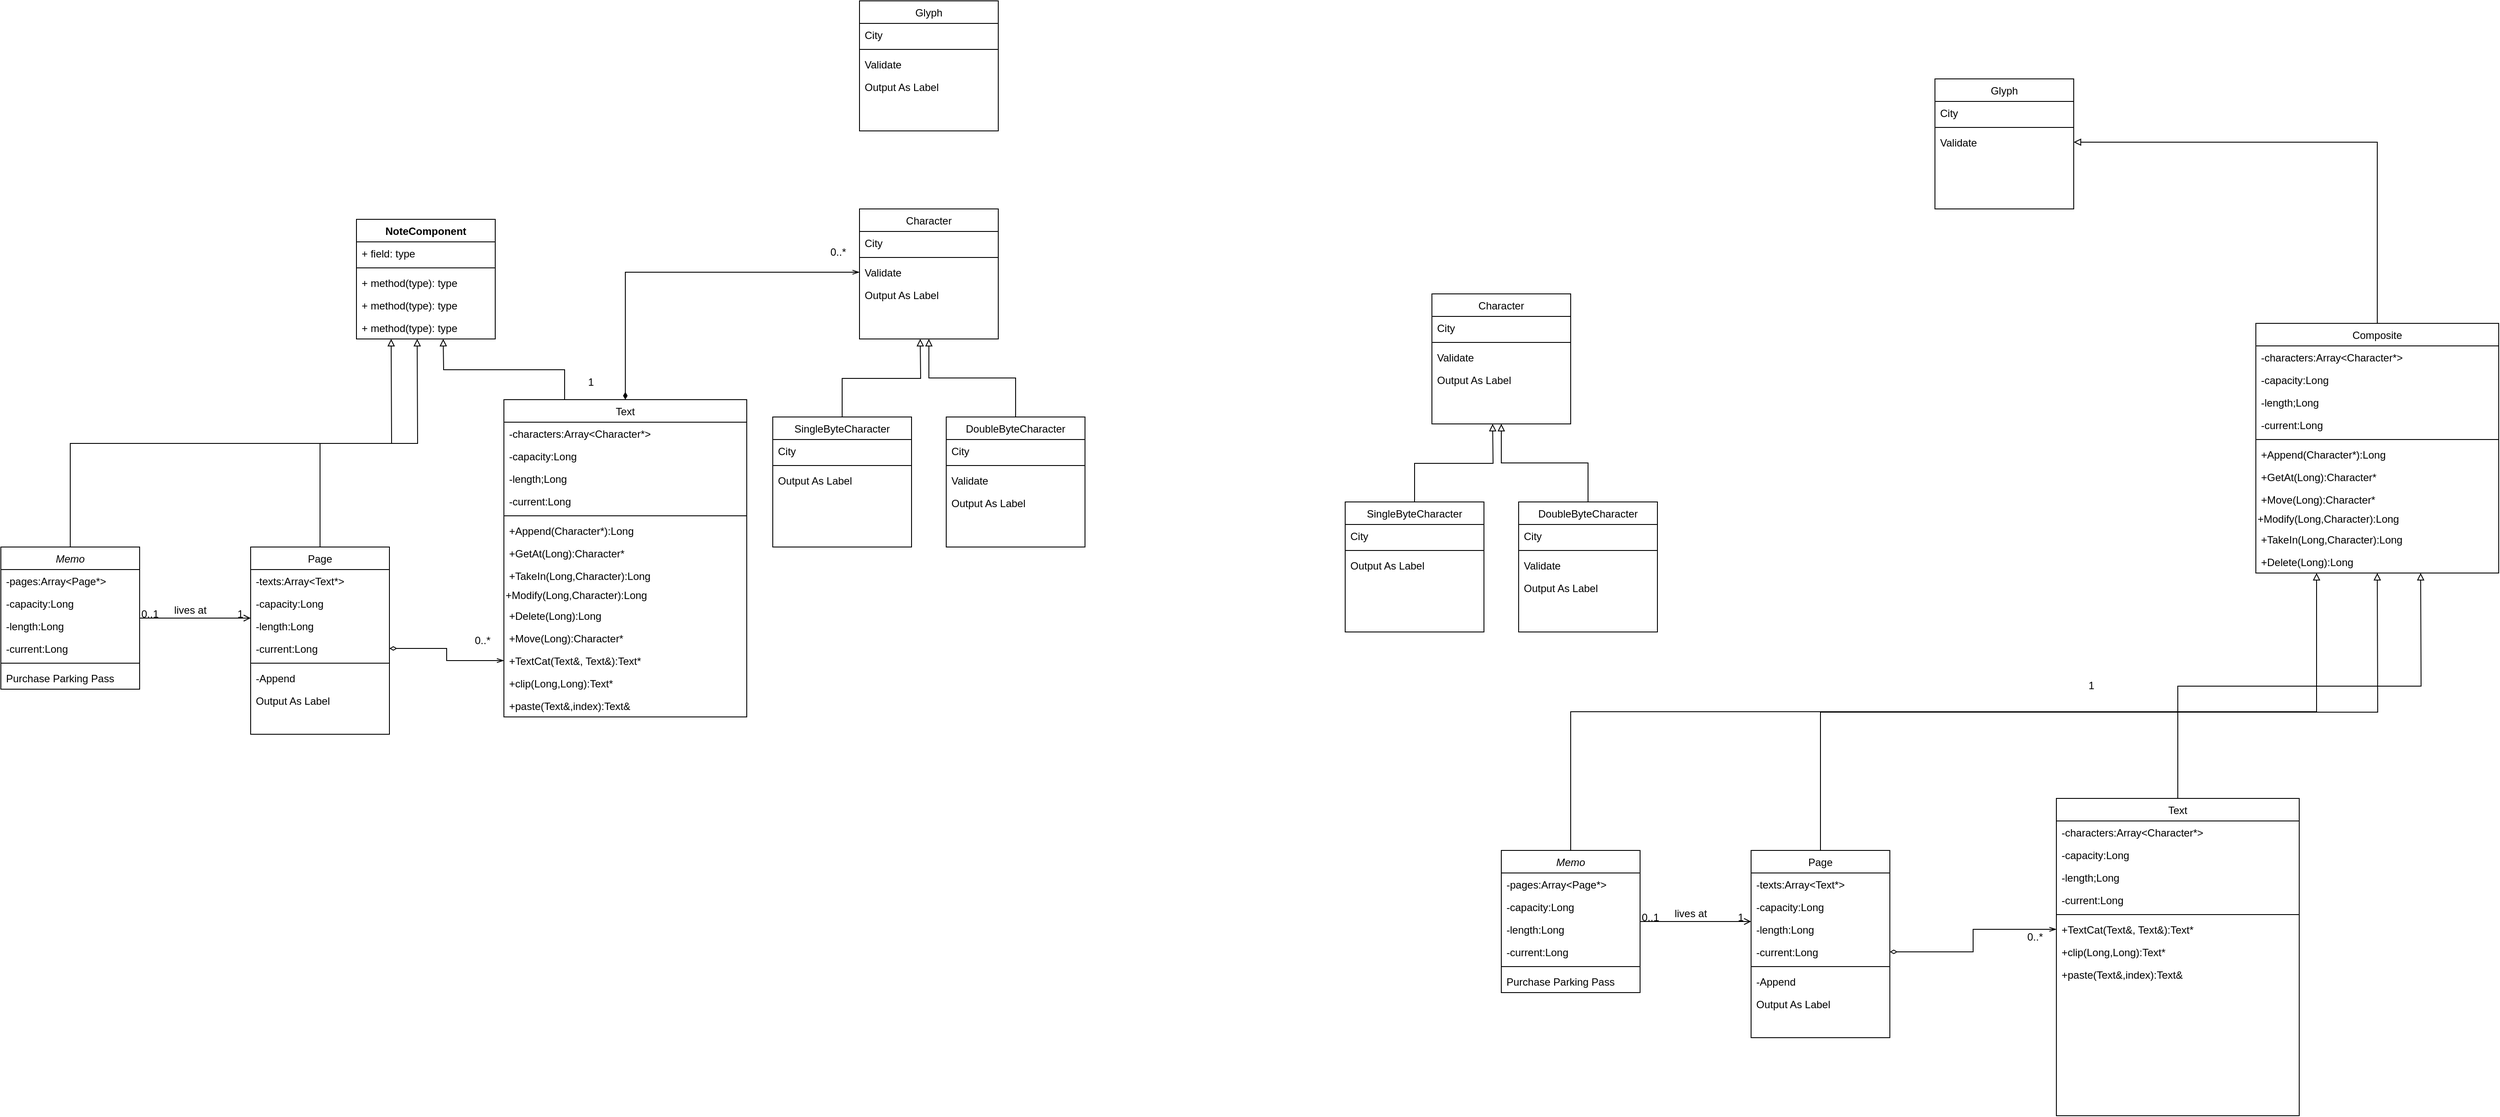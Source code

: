 <mxfile version="14.8.0" type="github">
  <diagram id="C5RBs43oDa-KdzZeNtuy" name="Page-1">
    <mxGraphModel dx="2359" dy="1973" grid="1" gridSize="10" guides="1" tooltips="1" connect="1" arrows="1" fold="1" page="1" pageScale="1" pageWidth="827" pageHeight="1169" math="0" shadow="0">
      <root>
        <mxCell id="WIyWlLk6GJQsqaUBKTNV-0" />
        <mxCell id="WIyWlLk6GJQsqaUBKTNV-1" parent="WIyWlLk6GJQsqaUBKTNV-0" />
        <mxCell id="Pvui6SlsEHIHiWFugOyU-83" style="edgeStyle=orthogonalEdgeStyle;rounded=0;orthogonalLoop=1;jettySize=auto;html=1;exitX=0.5;exitY=0;exitDx=0;exitDy=0;startArrow=none;startFill=0;endArrow=block;endFill=0;" edge="1" parent="WIyWlLk6GJQsqaUBKTNV-1" source="zkfFHV4jXpPFQw0GAbJ--0">
          <mxGeometry relative="1" as="geometry">
            <mxPoint x="370" y="-250" as="targetPoint" />
          </mxGeometry>
        </mxCell>
        <mxCell id="zkfFHV4jXpPFQw0GAbJ--0" value="Memo" style="swimlane;fontStyle=2;align=center;verticalAlign=top;childLayout=stackLayout;horizontal=1;startSize=26;horizontalStack=0;resizeParent=1;resizeLast=0;collapsible=1;marginBottom=0;rounded=0;shadow=0;strokeWidth=1;" parent="WIyWlLk6GJQsqaUBKTNV-1" vertex="1">
          <mxGeometry x="-80" y="-10" width="160" height="164" as="geometry">
            <mxRectangle x="230" y="140" width="160" height="26" as="alternateBounds" />
          </mxGeometry>
        </mxCell>
        <mxCell id="zkfFHV4jXpPFQw0GAbJ--1" value="-pages:Array&lt;Page*&gt;" style="text;align=left;verticalAlign=top;spacingLeft=4;spacingRight=4;overflow=hidden;rotatable=0;points=[[0,0.5],[1,0.5]];portConstraint=eastwest;" parent="zkfFHV4jXpPFQw0GAbJ--0" vertex="1">
          <mxGeometry y="26" width="160" height="26" as="geometry" />
        </mxCell>
        <mxCell id="zkfFHV4jXpPFQw0GAbJ--2" value="-capacity:Long   " style="text;align=left;verticalAlign=top;spacingLeft=4;spacingRight=4;overflow=hidden;rotatable=0;points=[[0,0.5],[1,0.5]];portConstraint=eastwest;rounded=0;shadow=0;html=0;" parent="zkfFHV4jXpPFQw0GAbJ--0" vertex="1">
          <mxGeometry y="52" width="160" height="26" as="geometry" />
        </mxCell>
        <mxCell id="Pvui6SlsEHIHiWFugOyU-45" value="-length:Long" style="text;align=left;verticalAlign=top;spacingLeft=4;spacingRight=4;overflow=hidden;rotatable=0;points=[[0,0.5],[1,0.5]];portConstraint=eastwest;rounded=0;shadow=0;html=0;" vertex="1" parent="zkfFHV4jXpPFQw0GAbJ--0">
          <mxGeometry y="78" width="160" height="26" as="geometry" />
        </mxCell>
        <mxCell id="zkfFHV4jXpPFQw0GAbJ--3" value="-current:Long" style="text;align=left;verticalAlign=top;spacingLeft=4;spacingRight=4;overflow=hidden;rotatable=0;points=[[0,0.5],[1,0.5]];portConstraint=eastwest;rounded=0;shadow=0;html=0;" parent="zkfFHV4jXpPFQw0GAbJ--0" vertex="1">
          <mxGeometry y="104" width="160" height="26" as="geometry" />
        </mxCell>
        <mxCell id="zkfFHV4jXpPFQw0GAbJ--4" value="" style="line;html=1;strokeWidth=1;align=left;verticalAlign=middle;spacingTop=-1;spacingLeft=3;spacingRight=3;rotatable=0;labelPosition=right;points=[];portConstraint=eastwest;" parent="zkfFHV4jXpPFQw0GAbJ--0" vertex="1">
          <mxGeometry y="130" width="160" height="8" as="geometry" />
        </mxCell>
        <mxCell id="zkfFHV4jXpPFQw0GAbJ--5" value="Purchase Parking Pass" style="text;align=left;verticalAlign=top;spacingLeft=4;spacingRight=4;overflow=hidden;rotatable=0;points=[[0,0.5],[1,0.5]];portConstraint=eastwest;" parent="zkfFHV4jXpPFQw0GAbJ--0" vertex="1">
          <mxGeometry y="138" width="160" height="26" as="geometry" />
        </mxCell>
        <mxCell id="Pvui6SlsEHIHiWFugOyU-84" style="edgeStyle=orthogonalEdgeStyle;rounded=0;orthogonalLoop=1;jettySize=auto;html=1;exitX=0.5;exitY=0;exitDx=0;exitDy=0;startArrow=none;startFill=0;endArrow=block;endFill=0;" edge="1" parent="WIyWlLk6GJQsqaUBKTNV-1" source="zkfFHV4jXpPFQw0GAbJ--17">
          <mxGeometry relative="1" as="geometry">
            <mxPoint x="400" y="-250" as="targetPoint" />
          </mxGeometry>
        </mxCell>
        <mxCell id="zkfFHV4jXpPFQw0GAbJ--17" value="Page" style="swimlane;fontStyle=0;align=center;verticalAlign=top;childLayout=stackLayout;horizontal=1;startSize=26;horizontalStack=0;resizeParent=1;resizeLast=0;collapsible=1;marginBottom=0;rounded=0;shadow=0;strokeWidth=1;" parent="WIyWlLk6GJQsqaUBKTNV-1" vertex="1">
          <mxGeometry x="208" y="-10" width="160" height="216" as="geometry">
            <mxRectangle x="550" y="140" width="160" height="26" as="alternateBounds" />
          </mxGeometry>
        </mxCell>
        <mxCell id="Pvui6SlsEHIHiWFugOyU-44" value="-texts:Array&lt;Text*&gt;" style="text;align=left;verticalAlign=top;spacingLeft=4;spacingRight=4;overflow=hidden;rotatable=0;points=[[0,0.5],[1,0.5]];portConstraint=eastwest;rounded=0;shadow=0;html=0;" vertex="1" parent="zkfFHV4jXpPFQw0GAbJ--17">
          <mxGeometry y="26" width="160" height="26" as="geometry" />
        </mxCell>
        <mxCell id="Pvui6SlsEHIHiWFugOyU-43" value="-capacity:Long" style="text;align=left;verticalAlign=top;spacingLeft=4;spacingRight=4;overflow=hidden;rotatable=0;points=[[0,0.5],[1,0.5]];portConstraint=eastwest;rounded=0;shadow=0;html=0;" vertex="1" parent="zkfFHV4jXpPFQw0GAbJ--17">
          <mxGeometry y="52" width="160" height="26" as="geometry" />
        </mxCell>
        <mxCell id="Pvui6SlsEHIHiWFugOyU-42" value="-length:Long" style="text;align=left;verticalAlign=top;spacingLeft=4;spacingRight=4;overflow=hidden;rotatable=0;points=[[0,0.5],[1,0.5]];portConstraint=eastwest;rounded=0;shadow=0;html=0;" vertex="1" parent="zkfFHV4jXpPFQw0GAbJ--17">
          <mxGeometry y="78" width="160" height="26" as="geometry" />
        </mxCell>
        <mxCell id="zkfFHV4jXpPFQw0GAbJ--19" value="-current:Long" style="text;align=left;verticalAlign=top;spacingLeft=4;spacingRight=4;overflow=hidden;rotatable=0;points=[[0,0.5],[1,0.5]];portConstraint=eastwest;rounded=0;shadow=0;html=0;" parent="zkfFHV4jXpPFQw0GAbJ--17" vertex="1">
          <mxGeometry y="104" width="160" height="26" as="geometry" />
        </mxCell>
        <mxCell id="zkfFHV4jXpPFQw0GAbJ--23" value="" style="line;html=1;strokeWidth=1;align=left;verticalAlign=middle;spacingTop=-1;spacingLeft=3;spacingRight=3;rotatable=0;labelPosition=right;points=[];portConstraint=eastwest;" parent="zkfFHV4jXpPFQw0GAbJ--17" vertex="1">
          <mxGeometry y="130" width="160" height="8" as="geometry" />
        </mxCell>
        <mxCell id="zkfFHV4jXpPFQw0GAbJ--24" value="-Append" style="text;align=left;verticalAlign=top;spacingLeft=4;spacingRight=4;overflow=hidden;rotatable=0;points=[[0,0.5],[1,0.5]];portConstraint=eastwest;" parent="zkfFHV4jXpPFQw0GAbJ--17" vertex="1">
          <mxGeometry y="138" width="160" height="26" as="geometry" />
        </mxCell>
        <mxCell id="zkfFHV4jXpPFQw0GAbJ--25" value="Output As Label" style="text;align=left;verticalAlign=top;spacingLeft=4;spacingRight=4;overflow=hidden;rotatable=0;points=[[0,0.5],[1,0.5]];portConstraint=eastwest;" parent="zkfFHV4jXpPFQw0GAbJ--17" vertex="1">
          <mxGeometry y="164" width="160" height="26" as="geometry" />
        </mxCell>
        <mxCell id="zkfFHV4jXpPFQw0GAbJ--26" value="" style="endArrow=open;shadow=0;strokeWidth=1;rounded=0;endFill=1;edgeStyle=elbowEdgeStyle;elbow=vertical;" parent="WIyWlLk6GJQsqaUBKTNV-1" source="zkfFHV4jXpPFQw0GAbJ--0" target="zkfFHV4jXpPFQw0GAbJ--17" edge="1">
          <mxGeometry x="0.5" y="41" relative="1" as="geometry">
            <mxPoint x="80" y="62" as="sourcePoint" />
            <mxPoint x="240" y="62" as="targetPoint" />
            <mxPoint x="-40" y="32" as="offset" />
          </mxGeometry>
        </mxCell>
        <mxCell id="zkfFHV4jXpPFQw0GAbJ--27" value="0..1" style="resizable=0;align=left;verticalAlign=bottom;labelBackgroundColor=none;fontSize=12;" parent="zkfFHV4jXpPFQw0GAbJ--26" connectable="0" vertex="1">
          <mxGeometry x="-1" relative="1" as="geometry">
            <mxPoint y="4" as="offset" />
          </mxGeometry>
        </mxCell>
        <mxCell id="zkfFHV4jXpPFQw0GAbJ--28" value="1" style="resizable=0;align=right;verticalAlign=bottom;labelBackgroundColor=none;fontSize=12;" parent="zkfFHV4jXpPFQw0GAbJ--26" connectable="0" vertex="1">
          <mxGeometry x="1" relative="1" as="geometry">
            <mxPoint x="-7" y="4" as="offset" />
          </mxGeometry>
        </mxCell>
        <mxCell id="zkfFHV4jXpPFQw0GAbJ--29" value="lives at" style="text;html=1;resizable=0;points=[];;align=center;verticalAlign=middle;labelBackgroundColor=none;rounded=0;shadow=0;strokeWidth=1;fontSize=12;" parent="zkfFHV4jXpPFQw0GAbJ--26" vertex="1" connectable="0">
          <mxGeometry x="0.5" y="49" relative="1" as="geometry">
            <mxPoint x="-38" y="40" as="offset" />
          </mxGeometry>
        </mxCell>
        <mxCell id="Pvui6SlsEHIHiWFugOyU-24" style="edgeStyle=orthogonalEdgeStyle;rounded=0;orthogonalLoop=1;jettySize=auto;html=1;exitX=0.5;exitY=0;exitDx=0;exitDy=0;entryX=0;entryY=0.5;entryDx=0;entryDy=0;endArrow=openThin;endFill=0;startArrow=diamondThin;startFill=1;" edge="1" parent="WIyWlLk6GJQsqaUBKTNV-1" source="Pvui6SlsEHIHiWFugOyU-0" target="Pvui6SlsEHIHiWFugOyU-19">
          <mxGeometry relative="1" as="geometry">
            <Array as="points">
              <mxPoint x="640" y="-327" />
            </Array>
          </mxGeometry>
        </mxCell>
        <mxCell id="Pvui6SlsEHIHiWFugOyU-85" style="edgeStyle=orthogonalEdgeStyle;rounded=0;orthogonalLoop=1;jettySize=auto;html=1;exitX=0.25;exitY=0;exitDx=0;exitDy=0;startArrow=none;startFill=0;endArrow=block;endFill=0;" edge="1" parent="WIyWlLk6GJQsqaUBKTNV-1" source="Pvui6SlsEHIHiWFugOyU-0">
          <mxGeometry relative="1" as="geometry">
            <mxPoint x="430" y="-250" as="targetPoint" />
          </mxGeometry>
        </mxCell>
        <mxCell id="Pvui6SlsEHIHiWFugOyU-0" value="Text" style="swimlane;fontStyle=0;align=center;verticalAlign=top;childLayout=stackLayout;horizontal=1;startSize=26;horizontalStack=0;resizeParent=1;resizeLast=0;collapsible=1;marginBottom=0;rounded=0;shadow=0;strokeWidth=1;" vertex="1" parent="WIyWlLk6GJQsqaUBKTNV-1">
          <mxGeometry x="500" y="-180" width="280" height="366" as="geometry">
            <mxRectangle x="550" y="140" width="160" height="26" as="alternateBounds" />
          </mxGeometry>
        </mxCell>
        <mxCell id="Pvui6SlsEHIHiWFugOyU-39" value="-characters:Array&lt;Character*&gt;" style="text;align=left;verticalAlign=top;spacingLeft=4;spacingRight=4;overflow=hidden;rotatable=0;points=[[0,0.5],[1,0.5]];portConstraint=eastwest;rounded=0;shadow=0;html=0;" vertex="1" parent="Pvui6SlsEHIHiWFugOyU-0">
          <mxGeometry y="26" width="280" height="26" as="geometry" />
        </mxCell>
        <mxCell id="Pvui6SlsEHIHiWFugOyU-40" value="-capacity:Long" style="text;align=left;verticalAlign=top;spacingLeft=4;spacingRight=4;overflow=hidden;rotatable=0;points=[[0,0.5],[1,0.5]];portConstraint=eastwest;rounded=0;shadow=0;html=0;" vertex="1" parent="Pvui6SlsEHIHiWFugOyU-0">
          <mxGeometry y="52" width="280" height="26" as="geometry" />
        </mxCell>
        <mxCell id="Pvui6SlsEHIHiWFugOyU-41" value="-length;Long" style="text;align=left;verticalAlign=top;spacingLeft=4;spacingRight=4;overflow=hidden;rotatable=0;points=[[0,0.5],[1,0.5]];portConstraint=eastwest;rounded=0;shadow=0;html=0;" vertex="1" parent="Pvui6SlsEHIHiWFugOyU-0">
          <mxGeometry y="78" width="280" height="26" as="geometry" />
        </mxCell>
        <mxCell id="Pvui6SlsEHIHiWFugOyU-1" value="-current:Long" style="text;align=left;verticalAlign=top;spacingLeft=4;spacingRight=4;overflow=hidden;rotatable=0;points=[[0,0.5],[1,0.5]];portConstraint=eastwest;rounded=0;shadow=0;html=0;" vertex="1" parent="Pvui6SlsEHIHiWFugOyU-0">
          <mxGeometry y="104" width="280" height="26" as="geometry" />
        </mxCell>
        <mxCell id="Pvui6SlsEHIHiWFugOyU-2" value="" style="line;html=1;strokeWidth=1;align=left;verticalAlign=middle;spacingTop=-1;spacingLeft=3;spacingRight=3;rotatable=0;labelPosition=right;points=[];portConstraint=eastwest;" vertex="1" parent="Pvui6SlsEHIHiWFugOyU-0">
          <mxGeometry y="130" width="280" height="8" as="geometry" />
        </mxCell>
        <mxCell id="Pvui6SlsEHIHiWFugOyU-3" value="+Append(Character*):Long" style="text;align=left;verticalAlign=top;spacingLeft=4;spacingRight=4;overflow=hidden;rotatable=0;points=[[0,0.5],[1,0.5]];portConstraint=eastwest;" vertex="1" parent="Pvui6SlsEHIHiWFugOyU-0">
          <mxGeometry y="138" width="280" height="26" as="geometry" />
        </mxCell>
        <mxCell id="Pvui6SlsEHIHiWFugOyU-4" value="+GetAt(Long):Character*" style="text;align=left;verticalAlign=top;spacingLeft=4;spacingRight=4;overflow=hidden;rotatable=0;points=[[0,0.5],[1,0.5]];portConstraint=eastwest;" vertex="1" parent="Pvui6SlsEHIHiWFugOyU-0">
          <mxGeometry y="164" width="280" height="26" as="geometry" />
        </mxCell>
        <mxCell id="Pvui6SlsEHIHiWFugOyU-27" value="+TakeIn(Long,Character):Long" style="text;align=left;verticalAlign=top;spacingLeft=4;spacingRight=4;overflow=hidden;rotatable=0;points=[[0,0.5],[1,0.5]];portConstraint=eastwest;" vertex="1" parent="Pvui6SlsEHIHiWFugOyU-0">
          <mxGeometry y="190" width="280" height="26" as="geometry" />
        </mxCell>
        <mxCell id="Pvui6SlsEHIHiWFugOyU-36" value="+Modify(Long,Character):Long" style="text;html=1;align=left;verticalAlign=middle;resizable=0;points=[];autosize=1;strokeColor=none;" vertex="1" parent="Pvui6SlsEHIHiWFugOyU-0">
          <mxGeometry y="216" width="280" height="20" as="geometry" />
        </mxCell>
        <mxCell id="Pvui6SlsEHIHiWFugOyU-28" value="+Delete(Long):Long" style="text;align=left;verticalAlign=top;spacingLeft=4;spacingRight=4;overflow=hidden;rotatable=0;points=[[0,0.5],[1,0.5]];portConstraint=eastwest;" vertex="1" parent="Pvui6SlsEHIHiWFugOyU-0">
          <mxGeometry y="236" width="280" height="26" as="geometry" />
        </mxCell>
        <mxCell id="Pvui6SlsEHIHiWFugOyU-29" value="+Move(Long):Character*" style="text;align=left;verticalAlign=top;spacingLeft=4;spacingRight=4;overflow=hidden;rotatable=0;points=[[0,0.5],[1,0.5]];portConstraint=eastwest;" vertex="1" parent="Pvui6SlsEHIHiWFugOyU-0">
          <mxGeometry y="262" width="280" height="26" as="geometry" />
        </mxCell>
        <mxCell id="Pvui6SlsEHIHiWFugOyU-30" value="+TextCat(Text&amp;, Text&amp;):Text*" style="text;align=left;verticalAlign=top;spacingLeft=4;spacingRight=4;overflow=hidden;rotatable=0;points=[[0,0.5],[1,0.5]];portConstraint=eastwest;" vertex="1" parent="Pvui6SlsEHIHiWFugOyU-0">
          <mxGeometry y="288" width="280" height="26" as="geometry" />
        </mxCell>
        <mxCell id="Pvui6SlsEHIHiWFugOyU-31" value="+clip(Long,Long):Text*" style="text;align=left;verticalAlign=top;spacingLeft=4;spacingRight=4;overflow=hidden;rotatable=0;points=[[0,0.5],[1,0.5]];portConstraint=eastwest;" vertex="1" parent="Pvui6SlsEHIHiWFugOyU-0">
          <mxGeometry y="314" width="280" height="26" as="geometry" />
        </mxCell>
        <mxCell id="Pvui6SlsEHIHiWFugOyU-32" value="+paste(Text&amp;,index):Text&amp;" style="text;align=left;verticalAlign=top;spacingLeft=4;spacingRight=4;overflow=hidden;rotatable=0;points=[[0,0.5],[1,0.5]];portConstraint=eastwest;" vertex="1" parent="Pvui6SlsEHIHiWFugOyU-0">
          <mxGeometry y="340" width="280" height="26" as="geometry" />
        </mxCell>
        <mxCell id="Pvui6SlsEHIHiWFugOyU-23" style="edgeStyle=orthogonalEdgeStyle;rounded=0;orthogonalLoop=1;jettySize=auto;html=1;exitX=0.5;exitY=0;exitDx=0;exitDy=0;entryX=0.5;entryY=1;entryDx=0;entryDy=0;endArrow=block;endFill=0;" edge="1" parent="WIyWlLk6GJQsqaUBKTNV-1" source="Pvui6SlsEHIHiWFugOyU-6" target="Pvui6SlsEHIHiWFugOyU-16">
          <mxGeometry relative="1" as="geometry" />
        </mxCell>
        <mxCell id="Pvui6SlsEHIHiWFugOyU-6" value="DoubleByteCharacter" style="swimlane;fontStyle=0;align=center;verticalAlign=top;childLayout=stackLayout;horizontal=1;startSize=26;horizontalStack=0;resizeParent=1;resizeLast=0;collapsible=1;marginBottom=0;rounded=0;shadow=0;strokeWidth=1;" vertex="1" parent="WIyWlLk6GJQsqaUBKTNV-1">
          <mxGeometry x="1010" y="-160" width="160" height="150" as="geometry">
            <mxRectangle x="550" y="140" width="160" height="26" as="alternateBounds" />
          </mxGeometry>
        </mxCell>
        <mxCell id="Pvui6SlsEHIHiWFugOyU-7" value="City" style="text;align=left;verticalAlign=top;spacingLeft=4;spacingRight=4;overflow=hidden;rotatable=0;points=[[0,0.5],[1,0.5]];portConstraint=eastwest;rounded=0;shadow=0;html=0;" vertex="1" parent="Pvui6SlsEHIHiWFugOyU-6">
          <mxGeometry y="26" width="160" height="26" as="geometry" />
        </mxCell>
        <mxCell id="Pvui6SlsEHIHiWFugOyU-8" value="" style="line;html=1;strokeWidth=1;align=left;verticalAlign=middle;spacingTop=-1;spacingLeft=3;spacingRight=3;rotatable=0;labelPosition=right;points=[];portConstraint=eastwest;" vertex="1" parent="Pvui6SlsEHIHiWFugOyU-6">
          <mxGeometry y="52" width="160" height="8" as="geometry" />
        </mxCell>
        <mxCell id="Pvui6SlsEHIHiWFugOyU-9" value="Validate" style="text;align=left;verticalAlign=top;spacingLeft=4;spacingRight=4;overflow=hidden;rotatable=0;points=[[0,0.5],[1,0.5]];portConstraint=eastwest;" vertex="1" parent="Pvui6SlsEHIHiWFugOyU-6">
          <mxGeometry y="60" width="160" height="26" as="geometry" />
        </mxCell>
        <mxCell id="Pvui6SlsEHIHiWFugOyU-10" value="Output As Label" style="text;align=left;verticalAlign=top;spacingLeft=4;spacingRight=4;overflow=hidden;rotatable=0;points=[[0,0.5],[1,0.5]];portConstraint=eastwest;" vertex="1" parent="Pvui6SlsEHIHiWFugOyU-6">
          <mxGeometry y="86" width="160" height="26" as="geometry" />
        </mxCell>
        <mxCell id="Pvui6SlsEHIHiWFugOyU-22" style="edgeStyle=orthogonalEdgeStyle;rounded=0;orthogonalLoop=1;jettySize=auto;html=1;exitX=0.5;exitY=0;exitDx=0;exitDy=0;endArrow=block;endFill=0;" edge="1" parent="WIyWlLk6GJQsqaUBKTNV-1" source="Pvui6SlsEHIHiWFugOyU-11">
          <mxGeometry relative="1" as="geometry">
            <mxPoint x="980" y="-250" as="targetPoint" />
          </mxGeometry>
        </mxCell>
        <mxCell id="Pvui6SlsEHIHiWFugOyU-11" value="SingleByteCharacter" style="swimlane;fontStyle=0;align=center;verticalAlign=top;childLayout=stackLayout;horizontal=1;startSize=26;horizontalStack=0;resizeParent=1;resizeLast=0;collapsible=1;marginBottom=0;rounded=0;shadow=0;strokeWidth=1;" vertex="1" parent="WIyWlLk6GJQsqaUBKTNV-1">
          <mxGeometry x="810" y="-160" width="160" height="150" as="geometry">
            <mxRectangle x="550" y="140" width="160" height="26" as="alternateBounds" />
          </mxGeometry>
        </mxCell>
        <mxCell id="Pvui6SlsEHIHiWFugOyU-12" value="City" style="text;align=left;verticalAlign=top;spacingLeft=4;spacingRight=4;overflow=hidden;rotatable=0;points=[[0,0.5],[1,0.5]];portConstraint=eastwest;rounded=0;shadow=0;html=0;" vertex="1" parent="Pvui6SlsEHIHiWFugOyU-11">
          <mxGeometry y="26" width="160" height="26" as="geometry" />
        </mxCell>
        <mxCell id="Pvui6SlsEHIHiWFugOyU-13" value="" style="line;html=1;strokeWidth=1;align=left;verticalAlign=middle;spacingTop=-1;spacingLeft=3;spacingRight=3;rotatable=0;labelPosition=right;points=[];portConstraint=eastwest;" vertex="1" parent="Pvui6SlsEHIHiWFugOyU-11">
          <mxGeometry y="52" width="160" height="8" as="geometry" />
        </mxCell>
        <mxCell id="Pvui6SlsEHIHiWFugOyU-15" value="Output As Label" style="text;align=left;verticalAlign=top;spacingLeft=4;spacingRight=4;overflow=hidden;rotatable=0;points=[[0,0.5],[1,0.5]];portConstraint=eastwest;" vertex="1" parent="Pvui6SlsEHIHiWFugOyU-11">
          <mxGeometry y="60" width="160" height="26" as="geometry" />
        </mxCell>
        <mxCell id="Pvui6SlsEHIHiWFugOyU-16" value="Character" style="swimlane;fontStyle=0;align=center;verticalAlign=top;childLayout=stackLayout;horizontal=1;startSize=26;horizontalStack=0;resizeParent=1;resizeLast=0;collapsible=1;marginBottom=0;rounded=0;shadow=0;strokeWidth=1;" vertex="1" parent="WIyWlLk6GJQsqaUBKTNV-1">
          <mxGeometry x="910" y="-400" width="160" height="150" as="geometry">
            <mxRectangle x="550" y="140" width="160" height="26" as="alternateBounds" />
          </mxGeometry>
        </mxCell>
        <mxCell id="Pvui6SlsEHIHiWFugOyU-17" value="City" style="text;align=left;verticalAlign=top;spacingLeft=4;spacingRight=4;overflow=hidden;rotatable=0;points=[[0,0.5],[1,0.5]];portConstraint=eastwest;rounded=0;shadow=0;html=0;" vertex="1" parent="Pvui6SlsEHIHiWFugOyU-16">
          <mxGeometry y="26" width="160" height="26" as="geometry" />
        </mxCell>
        <mxCell id="Pvui6SlsEHIHiWFugOyU-18" value="" style="line;html=1;strokeWidth=1;align=left;verticalAlign=middle;spacingTop=-1;spacingLeft=3;spacingRight=3;rotatable=0;labelPosition=right;points=[];portConstraint=eastwest;" vertex="1" parent="Pvui6SlsEHIHiWFugOyU-16">
          <mxGeometry y="52" width="160" height="8" as="geometry" />
        </mxCell>
        <mxCell id="Pvui6SlsEHIHiWFugOyU-19" value="Validate" style="text;align=left;verticalAlign=top;spacingLeft=4;spacingRight=4;overflow=hidden;rotatable=0;points=[[0,0.5],[1,0.5]];portConstraint=eastwest;" vertex="1" parent="Pvui6SlsEHIHiWFugOyU-16">
          <mxGeometry y="60" width="160" height="26" as="geometry" />
        </mxCell>
        <mxCell id="Pvui6SlsEHIHiWFugOyU-20" value="Output As Label" style="text;align=left;verticalAlign=top;spacingLeft=4;spacingRight=4;overflow=hidden;rotatable=0;points=[[0,0.5],[1,0.5]];portConstraint=eastwest;" vertex="1" parent="Pvui6SlsEHIHiWFugOyU-16">
          <mxGeometry y="86" width="160" height="26" as="geometry" />
        </mxCell>
        <mxCell id="Pvui6SlsEHIHiWFugOyU-25" value="0..*" style="text;html=1;align=center;verticalAlign=middle;resizable=0;points=[];autosize=1;strokeColor=none;" vertex="1" parent="WIyWlLk6GJQsqaUBKTNV-1">
          <mxGeometry x="870" y="-360" width="30" height="20" as="geometry" />
        </mxCell>
        <mxCell id="Pvui6SlsEHIHiWFugOyU-26" value="1" style="text;html=1;align=center;verticalAlign=middle;resizable=0;points=[];autosize=1;strokeColor=none;" vertex="1" parent="WIyWlLk6GJQsqaUBKTNV-1">
          <mxGeometry x="590" y="-210" width="20" height="20" as="geometry" />
        </mxCell>
        <mxCell id="Pvui6SlsEHIHiWFugOyU-35" style="edgeStyle=orthogonalEdgeStyle;rounded=0;orthogonalLoop=1;jettySize=auto;html=1;exitX=1;exitY=0.5;exitDx=0;exitDy=0;entryX=0;entryY=0.5;entryDx=0;entryDy=0;startArrow=diamondThin;startFill=0;endArrow=openThin;endFill=0;" edge="1" parent="WIyWlLk6GJQsqaUBKTNV-1" source="zkfFHV4jXpPFQw0GAbJ--19" target="Pvui6SlsEHIHiWFugOyU-30">
          <mxGeometry relative="1" as="geometry" />
        </mxCell>
        <mxCell id="Pvui6SlsEHIHiWFugOyU-37" value="0..*" style="text;html=1;align=center;verticalAlign=middle;resizable=0;points=[];autosize=1;strokeColor=none;" vertex="1" parent="WIyWlLk6GJQsqaUBKTNV-1">
          <mxGeometry x="460" y="88" width="30" height="20" as="geometry" />
        </mxCell>
        <mxCell id="Pvui6SlsEHIHiWFugOyU-72" value="NoteComponent" style="swimlane;fontStyle=1;align=center;verticalAlign=top;childLayout=stackLayout;horizontal=1;startSize=26;horizontalStack=0;resizeParent=1;resizeParentMax=0;resizeLast=0;collapsible=1;marginBottom=0;" vertex="1" parent="WIyWlLk6GJQsqaUBKTNV-1">
          <mxGeometry x="330" y="-388" width="160" height="138" as="geometry" />
        </mxCell>
        <mxCell id="Pvui6SlsEHIHiWFugOyU-73" value="+ field: type" style="text;strokeColor=none;fillColor=none;align=left;verticalAlign=top;spacingLeft=4;spacingRight=4;overflow=hidden;rotatable=0;points=[[0,0.5],[1,0.5]];portConstraint=eastwest;" vertex="1" parent="Pvui6SlsEHIHiWFugOyU-72">
          <mxGeometry y="26" width="160" height="26" as="geometry" />
        </mxCell>
        <mxCell id="Pvui6SlsEHIHiWFugOyU-74" value="" style="line;strokeWidth=1;fillColor=none;align=left;verticalAlign=middle;spacingTop=-1;spacingLeft=3;spacingRight=3;rotatable=0;labelPosition=right;points=[];portConstraint=eastwest;" vertex="1" parent="Pvui6SlsEHIHiWFugOyU-72">
          <mxGeometry y="52" width="160" height="8" as="geometry" />
        </mxCell>
        <mxCell id="Pvui6SlsEHIHiWFugOyU-81" value="+ method(type): type" style="text;strokeColor=none;fillColor=none;align=left;verticalAlign=top;spacingLeft=4;spacingRight=4;overflow=hidden;rotatable=0;points=[[0,0.5],[1,0.5]];portConstraint=eastwest;" vertex="1" parent="Pvui6SlsEHIHiWFugOyU-72">
          <mxGeometry y="60" width="160" height="26" as="geometry" />
        </mxCell>
        <mxCell id="Pvui6SlsEHIHiWFugOyU-82" value="+ method(type): type" style="text;strokeColor=none;fillColor=none;align=left;verticalAlign=top;spacingLeft=4;spacingRight=4;overflow=hidden;rotatable=0;points=[[0,0.5],[1,0.5]];portConstraint=eastwest;" vertex="1" parent="Pvui6SlsEHIHiWFugOyU-72">
          <mxGeometry y="86" width="160" height="26" as="geometry" />
        </mxCell>
        <mxCell id="Pvui6SlsEHIHiWFugOyU-75" value="+ method(type): type" style="text;strokeColor=none;fillColor=none;align=left;verticalAlign=top;spacingLeft=4;spacingRight=4;overflow=hidden;rotatable=0;points=[[0,0.5],[1,0.5]];portConstraint=eastwest;" vertex="1" parent="Pvui6SlsEHIHiWFugOyU-72">
          <mxGeometry y="112" width="160" height="26" as="geometry" />
        </mxCell>
        <mxCell id="Pvui6SlsEHIHiWFugOyU-86" value="Glyph" style="swimlane;fontStyle=0;align=center;verticalAlign=top;childLayout=stackLayout;horizontal=1;startSize=26;horizontalStack=0;resizeParent=1;resizeLast=0;collapsible=1;marginBottom=0;rounded=0;shadow=0;strokeWidth=1;" vertex="1" parent="WIyWlLk6GJQsqaUBKTNV-1">
          <mxGeometry x="910" y="-640" width="160" height="150" as="geometry">
            <mxRectangle x="550" y="140" width="160" height="26" as="alternateBounds" />
          </mxGeometry>
        </mxCell>
        <mxCell id="Pvui6SlsEHIHiWFugOyU-87" value="City" style="text;align=left;verticalAlign=top;spacingLeft=4;spacingRight=4;overflow=hidden;rotatable=0;points=[[0,0.5],[1,0.5]];portConstraint=eastwest;rounded=0;shadow=0;html=0;" vertex="1" parent="Pvui6SlsEHIHiWFugOyU-86">
          <mxGeometry y="26" width="160" height="26" as="geometry" />
        </mxCell>
        <mxCell id="Pvui6SlsEHIHiWFugOyU-88" value="" style="line;html=1;strokeWidth=1;align=left;verticalAlign=middle;spacingTop=-1;spacingLeft=3;spacingRight=3;rotatable=0;labelPosition=right;points=[];portConstraint=eastwest;" vertex="1" parent="Pvui6SlsEHIHiWFugOyU-86">
          <mxGeometry y="52" width="160" height="8" as="geometry" />
        </mxCell>
        <mxCell id="Pvui6SlsEHIHiWFugOyU-89" value="Validate" style="text;align=left;verticalAlign=top;spacingLeft=4;spacingRight=4;overflow=hidden;rotatable=0;points=[[0,0.5],[1,0.5]];portConstraint=eastwest;" vertex="1" parent="Pvui6SlsEHIHiWFugOyU-86">
          <mxGeometry y="60" width="160" height="26" as="geometry" />
        </mxCell>
        <mxCell id="Pvui6SlsEHIHiWFugOyU-90" value="Output As Label" style="text;align=left;verticalAlign=top;spacingLeft=4;spacingRight=4;overflow=hidden;rotatable=0;points=[[0,0.5],[1,0.5]];portConstraint=eastwest;" vertex="1" parent="Pvui6SlsEHIHiWFugOyU-86">
          <mxGeometry y="86" width="160" height="26" as="geometry" />
        </mxCell>
        <mxCell id="Pvui6SlsEHIHiWFugOyU-91" style="edgeStyle=orthogonalEdgeStyle;rounded=0;orthogonalLoop=1;jettySize=auto;html=1;exitX=0.5;exitY=0;exitDx=0;exitDy=0;entryX=0.5;entryY=1;entryDx=0;entryDy=0;endArrow=block;endFill=0;" edge="1" parent="WIyWlLk6GJQsqaUBKTNV-1" source="Pvui6SlsEHIHiWFugOyU-92" target="Pvui6SlsEHIHiWFugOyU-102">
          <mxGeometry relative="1" as="geometry" />
        </mxCell>
        <mxCell id="Pvui6SlsEHIHiWFugOyU-92" value="DoubleByteCharacter" style="swimlane;fontStyle=0;align=center;verticalAlign=top;childLayout=stackLayout;horizontal=1;startSize=26;horizontalStack=0;resizeParent=1;resizeLast=0;collapsible=1;marginBottom=0;rounded=0;shadow=0;strokeWidth=1;" vertex="1" parent="WIyWlLk6GJQsqaUBKTNV-1">
          <mxGeometry x="1670" y="-62" width="160" height="150" as="geometry">
            <mxRectangle x="550" y="140" width="160" height="26" as="alternateBounds" />
          </mxGeometry>
        </mxCell>
        <mxCell id="Pvui6SlsEHIHiWFugOyU-93" value="City" style="text;align=left;verticalAlign=top;spacingLeft=4;spacingRight=4;overflow=hidden;rotatable=0;points=[[0,0.5],[1,0.5]];portConstraint=eastwest;rounded=0;shadow=0;html=0;" vertex="1" parent="Pvui6SlsEHIHiWFugOyU-92">
          <mxGeometry y="26" width="160" height="26" as="geometry" />
        </mxCell>
        <mxCell id="Pvui6SlsEHIHiWFugOyU-94" value="" style="line;html=1;strokeWidth=1;align=left;verticalAlign=middle;spacingTop=-1;spacingLeft=3;spacingRight=3;rotatable=0;labelPosition=right;points=[];portConstraint=eastwest;" vertex="1" parent="Pvui6SlsEHIHiWFugOyU-92">
          <mxGeometry y="52" width="160" height="8" as="geometry" />
        </mxCell>
        <mxCell id="Pvui6SlsEHIHiWFugOyU-95" value="Validate" style="text;align=left;verticalAlign=top;spacingLeft=4;spacingRight=4;overflow=hidden;rotatable=0;points=[[0,0.5],[1,0.5]];portConstraint=eastwest;" vertex="1" parent="Pvui6SlsEHIHiWFugOyU-92">
          <mxGeometry y="60" width="160" height="26" as="geometry" />
        </mxCell>
        <mxCell id="Pvui6SlsEHIHiWFugOyU-96" value="Output As Label" style="text;align=left;verticalAlign=top;spacingLeft=4;spacingRight=4;overflow=hidden;rotatable=0;points=[[0,0.5],[1,0.5]];portConstraint=eastwest;" vertex="1" parent="Pvui6SlsEHIHiWFugOyU-92">
          <mxGeometry y="86" width="160" height="26" as="geometry" />
        </mxCell>
        <mxCell id="Pvui6SlsEHIHiWFugOyU-97" style="edgeStyle=orthogonalEdgeStyle;rounded=0;orthogonalLoop=1;jettySize=auto;html=1;exitX=0.5;exitY=0;exitDx=0;exitDy=0;endArrow=block;endFill=0;" edge="1" parent="WIyWlLk6GJQsqaUBKTNV-1" source="Pvui6SlsEHIHiWFugOyU-98">
          <mxGeometry relative="1" as="geometry">
            <mxPoint x="1640" y="-152" as="targetPoint" />
          </mxGeometry>
        </mxCell>
        <mxCell id="Pvui6SlsEHIHiWFugOyU-98" value="SingleByteCharacter" style="swimlane;fontStyle=0;align=center;verticalAlign=top;childLayout=stackLayout;horizontal=1;startSize=26;horizontalStack=0;resizeParent=1;resizeLast=0;collapsible=1;marginBottom=0;rounded=0;shadow=0;strokeWidth=1;" vertex="1" parent="WIyWlLk6GJQsqaUBKTNV-1">
          <mxGeometry x="1470" y="-62" width="160" height="150" as="geometry">
            <mxRectangle x="550" y="140" width="160" height="26" as="alternateBounds" />
          </mxGeometry>
        </mxCell>
        <mxCell id="Pvui6SlsEHIHiWFugOyU-99" value="City" style="text;align=left;verticalAlign=top;spacingLeft=4;spacingRight=4;overflow=hidden;rotatable=0;points=[[0,0.5],[1,0.5]];portConstraint=eastwest;rounded=0;shadow=0;html=0;" vertex="1" parent="Pvui6SlsEHIHiWFugOyU-98">
          <mxGeometry y="26" width="160" height="26" as="geometry" />
        </mxCell>
        <mxCell id="Pvui6SlsEHIHiWFugOyU-100" value="" style="line;html=1;strokeWidth=1;align=left;verticalAlign=middle;spacingTop=-1;spacingLeft=3;spacingRight=3;rotatable=0;labelPosition=right;points=[];portConstraint=eastwest;" vertex="1" parent="Pvui6SlsEHIHiWFugOyU-98">
          <mxGeometry y="52" width="160" height="8" as="geometry" />
        </mxCell>
        <mxCell id="Pvui6SlsEHIHiWFugOyU-101" value="Output As Label" style="text;align=left;verticalAlign=top;spacingLeft=4;spacingRight=4;overflow=hidden;rotatable=0;points=[[0,0.5],[1,0.5]];portConstraint=eastwest;" vertex="1" parent="Pvui6SlsEHIHiWFugOyU-98">
          <mxGeometry y="60" width="160" height="26" as="geometry" />
        </mxCell>
        <mxCell id="Pvui6SlsEHIHiWFugOyU-102" value="Character" style="swimlane;fontStyle=0;align=center;verticalAlign=top;childLayout=stackLayout;horizontal=1;startSize=26;horizontalStack=0;resizeParent=1;resizeLast=0;collapsible=1;marginBottom=0;rounded=0;shadow=0;strokeWidth=1;" vertex="1" parent="WIyWlLk6GJQsqaUBKTNV-1">
          <mxGeometry x="1570" y="-302" width="160" height="150" as="geometry">
            <mxRectangle x="550" y="140" width="160" height="26" as="alternateBounds" />
          </mxGeometry>
        </mxCell>
        <mxCell id="Pvui6SlsEHIHiWFugOyU-103" value="City" style="text;align=left;verticalAlign=top;spacingLeft=4;spacingRight=4;overflow=hidden;rotatable=0;points=[[0,0.5],[1,0.5]];portConstraint=eastwest;rounded=0;shadow=0;html=0;" vertex="1" parent="Pvui6SlsEHIHiWFugOyU-102">
          <mxGeometry y="26" width="160" height="26" as="geometry" />
        </mxCell>
        <mxCell id="Pvui6SlsEHIHiWFugOyU-104" value="" style="line;html=1;strokeWidth=1;align=left;verticalAlign=middle;spacingTop=-1;spacingLeft=3;spacingRight=3;rotatable=0;labelPosition=right;points=[];portConstraint=eastwest;" vertex="1" parent="Pvui6SlsEHIHiWFugOyU-102">
          <mxGeometry y="52" width="160" height="8" as="geometry" />
        </mxCell>
        <mxCell id="Pvui6SlsEHIHiWFugOyU-105" value="Validate" style="text;align=left;verticalAlign=top;spacingLeft=4;spacingRight=4;overflow=hidden;rotatable=0;points=[[0,0.5],[1,0.5]];portConstraint=eastwest;" vertex="1" parent="Pvui6SlsEHIHiWFugOyU-102">
          <mxGeometry y="60" width="160" height="26" as="geometry" />
        </mxCell>
        <mxCell id="Pvui6SlsEHIHiWFugOyU-106" value="Output As Label" style="text;align=left;verticalAlign=top;spacingLeft=4;spacingRight=4;overflow=hidden;rotatable=0;points=[[0,0.5],[1,0.5]];portConstraint=eastwest;" vertex="1" parent="Pvui6SlsEHIHiWFugOyU-102">
          <mxGeometry y="86" width="160" height="26" as="geometry" />
        </mxCell>
        <mxCell id="Pvui6SlsEHIHiWFugOyU-128" style="edgeStyle=orthogonalEdgeStyle;rounded=0;orthogonalLoop=1;jettySize=auto;html=1;exitX=0.5;exitY=0;exitDx=0;exitDy=0;entryX=1;entryY=0.5;entryDx=0;entryDy=0;startArrow=none;startFill=0;endArrow=block;endFill=0;" edge="1" parent="WIyWlLk6GJQsqaUBKTNV-1" source="Pvui6SlsEHIHiWFugOyU-108" target="Pvui6SlsEHIHiWFugOyU-126">
          <mxGeometry relative="1" as="geometry" />
        </mxCell>
        <mxCell id="Pvui6SlsEHIHiWFugOyU-108" value="Composite&#xa;" style="swimlane;fontStyle=0;align=center;verticalAlign=top;childLayout=stackLayout;horizontal=1;startSize=26;horizontalStack=0;resizeParent=1;resizeLast=0;collapsible=1;marginBottom=0;rounded=0;shadow=0;strokeWidth=1;" vertex="1" parent="WIyWlLk6GJQsqaUBKTNV-1">
          <mxGeometry x="2520" y="-268" width="280" height="288" as="geometry">
            <mxRectangle x="550" y="140" width="160" height="26" as="alternateBounds" />
          </mxGeometry>
        </mxCell>
        <mxCell id="Pvui6SlsEHIHiWFugOyU-109" value="-characters:Array&lt;Character*&gt;" style="text;align=left;verticalAlign=top;spacingLeft=4;spacingRight=4;overflow=hidden;rotatable=0;points=[[0,0.5],[1,0.5]];portConstraint=eastwest;rounded=0;shadow=0;html=0;" vertex="1" parent="Pvui6SlsEHIHiWFugOyU-108">
          <mxGeometry y="26" width="280" height="26" as="geometry" />
        </mxCell>
        <mxCell id="Pvui6SlsEHIHiWFugOyU-110" value="-capacity:Long" style="text;align=left;verticalAlign=top;spacingLeft=4;spacingRight=4;overflow=hidden;rotatable=0;points=[[0,0.5],[1,0.5]];portConstraint=eastwest;rounded=0;shadow=0;html=0;" vertex="1" parent="Pvui6SlsEHIHiWFugOyU-108">
          <mxGeometry y="52" width="280" height="26" as="geometry" />
        </mxCell>
        <mxCell id="Pvui6SlsEHIHiWFugOyU-111" value="-length;Long" style="text;align=left;verticalAlign=top;spacingLeft=4;spacingRight=4;overflow=hidden;rotatable=0;points=[[0,0.5],[1,0.5]];portConstraint=eastwest;rounded=0;shadow=0;html=0;" vertex="1" parent="Pvui6SlsEHIHiWFugOyU-108">
          <mxGeometry y="78" width="280" height="26" as="geometry" />
        </mxCell>
        <mxCell id="Pvui6SlsEHIHiWFugOyU-112" value="-current:Long" style="text;align=left;verticalAlign=top;spacingLeft=4;spacingRight=4;overflow=hidden;rotatable=0;points=[[0,0.5],[1,0.5]];portConstraint=eastwest;rounded=0;shadow=0;html=0;" vertex="1" parent="Pvui6SlsEHIHiWFugOyU-108">
          <mxGeometry y="104" width="280" height="26" as="geometry" />
        </mxCell>
        <mxCell id="Pvui6SlsEHIHiWFugOyU-113" value="" style="line;html=1;strokeWidth=1;align=left;verticalAlign=middle;spacingTop=-1;spacingLeft=3;spacingRight=3;rotatable=0;labelPosition=right;points=[];portConstraint=eastwest;" vertex="1" parent="Pvui6SlsEHIHiWFugOyU-108">
          <mxGeometry y="130" width="280" height="8" as="geometry" />
        </mxCell>
        <mxCell id="Pvui6SlsEHIHiWFugOyU-64" value="+Append(Character*):Long" style="text;align=left;verticalAlign=top;spacingLeft=4;spacingRight=4;overflow=hidden;rotatable=0;points=[[0,0.5],[1,0.5]];portConstraint=eastwest;" vertex="1" parent="Pvui6SlsEHIHiWFugOyU-108">
          <mxGeometry y="138" width="280" height="26" as="geometry" />
        </mxCell>
        <mxCell id="Pvui6SlsEHIHiWFugOyU-65" value="+GetAt(Long):Character*" style="text;align=left;verticalAlign=top;spacingLeft=4;spacingRight=4;overflow=hidden;rotatable=0;points=[[0,0.5],[1,0.5]];portConstraint=eastwest;" vertex="1" parent="Pvui6SlsEHIHiWFugOyU-108">
          <mxGeometry y="164" width="280" height="26" as="geometry" />
        </mxCell>
        <mxCell id="Pvui6SlsEHIHiWFugOyU-68" value="+Move(Long):Character*" style="text;align=left;verticalAlign=top;spacingLeft=4;spacingRight=4;overflow=hidden;rotatable=0;points=[[0,0.5],[1,0.5]];portConstraint=eastwest;" vertex="1" parent="Pvui6SlsEHIHiWFugOyU-108">
          <mxGeometry y="190" width="280" height="26" as="geometry" />
        </mxCell>
        <mxCell id="Pvui6SlsEHIHiWFugOyU-70" value="+Modify(Long,Character):Long" style="text;html=1;align=left;verticalAlign=middle;resizable=0;points=[];autosize=1;strokeColor=none;" vertex="1" parent="Pvui6SlsEHIHiWFugOyU-108">
          <mxGeometry y="216" width="280" height="20" as="geometry" />
        </mxCell>
        <mxCell id="Pvui6SlsEHIHiWFugOyU-66" value="+TakeIn(Long,Character):Long" style="text;align=left;verticalAlign=top;spacingLeft=4;spacingRight=4;overflow=hidden;rotatable=0;points=[[0,0.5],[1,0.5]];portConstraint=eastwest;" vertex="1" parent="Pvui6SlsEHIHiWFugOyU-108">
          <mxGeometry y="236" width="280" height="26" as="geometry" />
        </mxCell>
        <mxCell id="Pvui6SlsEHIHiWFugOyU-67" value="+Delete(Long):Long" style="text;align=left;verticalAlign=top;spacingLeft=4;spacingRight=4;overflow=hidden;rotatable=0;points=[[0,0.5],[1,0.5]];portConstraint=eastwest;" vertex="1" parent="Pvui6SlsEHIHiWFugOyU-108">
          <mxGeometry y="262" width="280" height="26" as="geometry" />
        </mxCell>
        <mxCell id="Pvui6SlsEHIHiWFugOyU-123" value="Glyph" style="swimlane;fontStyle=0;align=center;verticalAlign=top;childLayout=stackLayout;horizontal=1;startSize=26;horizontalStack=0;resizeParent=1;resizeLast=0;collapsible=1;marginBottom=0;rounded=0;shadow=0;strokeWidth=1;" vertex="1" parent="WIyWlLk6GJQsqaUBKTNV-1">
          <mxGeometry x="2150" y="-550" width="160" height="150" as="geometry">
            <mxRectangle x="550" y="140" width="160" height="26" as="alternateBounds" />
          </mxGeometry>
        </mxCell>
        <mxCell id="Pvui6SlsEHIHiWFugOyU-124" value="City" style="text;align=left;verticalAlign=top;spacingLeft=4;spacingRight=4;overflow=hidden;rotatable=0;points=[[0,0.5],[1,0.5]];portConstraint=eastwest;rounded=0;shadow=0;html=0;" vertex="1" parent="Pvui6SlsEHIHiWFugOyU-123">
          <mxGeometry y="26" width="160" height="26" as="geometry" />
        </mxCell>
        <mxCell id="Pvui6SlsEHIHiWFugOyU-125" value="" style="line;html=1;strokeWidth=1;align=left;verticalAlign=middle;spacingTop=-1;spacingLeft=3;spacingRight=3;rotatable=0;labelPosition=right;points=[];portConstraint=eastwest;" vertex="1" parent="Pvui6SlsEHIHiWFugOyU-123">
          <mxGeometry y="52" width="160" height="8" as="geometry" />
        </mxCell>
        <mxCell id="Pvui6SlsEHIHiWFugOyU-126" value="Validate" style="text;align=left;verticalAlign=top;spacingLeft=4;spacingRight=4;overflow=hidden;rotatable=0;points=[[0,0.5],[1,0.5]];portConstraint=eastwest;" vertex="1" parent="Pvui6SlsEHIHiWFugOyU-123">
          <mxGeometry y="60" width="160" height="26" as="geometry" />
        </mxCell>
        <mxCell id="Pvui6SlsEHIHiWFugOyU-201" style="edgeStyle=orthogonalEdgeStyle;rounded=0;orthogonalLoop=1;jettySize=auto;html=1;exitX=0.5;exitY=0;exitDx=0;exitDy=0;entryX=0.25;entryY=1;entryDx=0;entryDy=0;startArrow=none;startFill=0;endArrow=block;endFill=0;" edge="1" parent="WIyWlLk6GJQsqaUBKTNV-1" source="Pvui6SlsEHIHiWFugOyU-164" target="Pvui6SlsEHIHiWFugOyU-108">
          <mxGeometry relative="1" as="geometry" />
        </mxCell>
        <mxCell id="Pvui6SlsEHIHiWFugOyU-164" value="Memo" style="swimlane;fontStyle=2;align=center;verticalAlign=top;childLayout=stackLayout;horizontal=1;startSize=26;horizontalStack=0;resizeParent=1;resizeLast=0;collapsible=1;marginBottom=0;rounded=0;shadow=0;strokeWidth=1;" vertex="1" parent="WIyWlLk6GJQsqaUBKTNV-1">
          <mxGeometry x="1650" y="340" width="160" height="164" as="geometry">
            <mxRectangle x="230" y="140" width="160" height="26" as="alternateBounds" />
          </mxGeometry>
        </mxCell>
        <mxCell id="Pvui6SlsEHIHiWFugOyU-165" value="-pages:Array&lt;Page*&gt;" style="text;align=left;verticalAlign=top;spacingLeft=4;spacingRight=4;overflow=hidden;rotatable=0;points=[[0,0.5],[1,0.5]];portConstraint=eastwest;" vertex="1" parent="Pvui6SlsEHIHiWFugOyU-164">
          <mxGeometry y="26" width="160" height="26" as="geometry" />
        </mxCell>
        <mxCell id="Pvui6SlsEHIHiWFugOyU-166" value="-capacity:Long   " style="text;align=left;verticalAlign=top;spacingLeft=4;spacingRight=4;overflow=hidden;rotatable=0;points=[[0,0.5],[1,0.5]];portConstraint=eastwest;rounded=0;shadow=0;html=0;" vertex="1" parent="Pvui6SlsEHIHiWFugOyU-164">
          <mxGeometry y="52" width="160" height="26" as="geometry" />
        </mxCell>
        <mxCell id="Pvui6SlsEHIHiWFugOyU-167" value="-length:Long" style="text;align=left;verticalAlign=top;spacingLeft=4;spacingRight=4;overflow=hidden;rotatable=0;points=[[0,0.5],[1,0.5]];portConstraint=eastwest;rounded=0;shadow=0;html=0;" vertex="1" parent="Pvui6SlsEHIHiWFugOyU-164">
          <mxGeometry y="78" width="160" height="26" as="geometry" />
        </mxCell>
        <mxCell id="Pvui6SlsEHIHiWFugOyU-168" value="-current:Long" style="text;align=left;verticalAlign=top;spacingLeft=4;spacingRight=4;overflow=hidden;rotatable=0;points=[[0,0.5],[1,0.5]];portConstraint=eastwest;rounded=0;shadow=0;html=0;" vertex="1" parent="Pvui6SlsEHIHiWFugOyU-164">
          <mxGeometry y="104" width="160" height="26" as="geometry" />
        </mxCell>
        <mxCell id="Pvui6SlsEHIHiWFugOyU-169" value="" style="line;html=1;strokeWidth=1;align=left;verticalAlign=middle;spacingTop=-1;spacingLeft=3;spacingRight=3;rotatable=0;labelPosition=right;points=[];portConstraint=eastwest;" vertex="1" parent="Pvui6SlsEHIHiWFugOyU-164">
          <mxGeometry y="130" width="160" height="8" as="geometry" />
        </mxCell>
        <mxCell id="Pvui6SlsEHIHiWFugOyU-170" value="Purchase Parking Pass" style="text;align=left;verticalAlign=top;spacingLeft=4;spacingRight=4;overflow=hidden;rotatable=0;points=[[0,0.5],[1,0.5]];portConstraint=eastwest;" vertex="1" parent="Pvui6SlsEHIHiWFugOyU-164">
          <mxGeometry y="138" width="160" height="26" as="geometry" />
        </mxCell>
        <mxCell id="Pvui6SlsEHIHiWFugOyU-202" style="edgeStyle=orthogonalEdgeStyle;rounded=0;orthogonalLoop=1;jettySize=auto;html=1;exitX=0.5;exitY=0;exitDx=0;exitDy=0;startArrow=none;startFill=0;endArrow=block;endFill=0;" edge="1" parent="WIyWlLk6GJQsqaUBKTNV-1" source="Pvui6SlsEHIHiWFugOyU-171">
          <mxGeometry relative="1" as="geometry">
            <mxPoint x="2660" y="20" as="targetPoint" />
          </mxGeometry>
        </mxCell>
        <mxCell id="Pvui6SlsEHIHiWFugOyU-171" value="Page" style="swimlane;fontStyle=0;align=center;verticalAlign=top;childLayout=stackLayout;horizontal=1;startSize=26;horizontalStack=0;resizeParent=1;resizeLast=0;collapsible=1;marginBottom=0;rounded=0;shadow=0;strokeWidth=1;" vertex="1" parent="WIyWlLk6GJQsqaUBKTNV-1">
          <mxGeometry x="1938" y="340" width="160" height="216" as="geometry">
            <mxRectangle x="550" y="140" width="160" height="26" as="alternateBounds" />
          </mxGeometry>
        </mxCell>
        <mxCell id="Pvui6SlsEHIHiWFugOyU-172" value="-texts:Array&lt;Text*&gt;" style="text;align=left;verticalAlign=top;spacingLeft=4;spacingRight=4;overflow=hidden;rotatable=0;points=[[0,0.5],[1,0.5]];portConstraint=eastwest;rounded=0;shadow=0;html=0;" vertex="1" parent="Pvui6SlsEHIHiWFugOyU-171">
          <mxGeometry y="26" width="160" height="26" as="geometry" />
        </mxCell>
        <mxCell id="Pvui6SlsEHIHiWFugOyU-173" value="-capacity:Long" style="text;align=left;verticalAlign=top;spacingLeft=4;spacingRight=4;overflow=hidden;rotatable=0;points=[[0,0.5],[1,0.5]];portConstraint=eastwest;rounded=0;shadow=0;html=0;" vertex="1" parent="Pvui6SlsEHIHiWFugOyU-171">
          <mxGeometry y="52" width="160" height="26" as="geometry" />
        </mxCell>
        <mxCell id="Pvui6SlsEHIHiWFugOyU-174" value="-length:Long" style="text;align=left;verticalAlign=top;spacingLeft=4;spacingRight=4;overflow=hidden;rotatable=0;points=[[0,0.5],[1,0.5]];portConstraint=eastwest;rounded=0;shadow=0;html=0;" vertex="1" parent="Pvui6SlsEHIHiWFugOyU-171">
          <mxGeometry y="78" width="160" height="26" as="geometry" />
        </mxCell>
        <mxCell id="Pvui6SlsEHIHiWFugOyU-175" value="-current:Long" style="text;align=left;verticalAlign=top;spacingLeft=4;spacingRight=4;overflow=hidden;rotatable=0;points=[[0,0.5],[1,0.5]];portConstraint=eastwest;rounded=0;shadow=0;html=0;" vertex="1" parent="Pvui6SlsEHIHiWFugOyU-171">
          <mxGeometry y="104" width="160" height="26" as="geometry" />
        </mxCell>
        <mxCell id="Pvui6SlsEHIHiWFugOyU-176" value="" style="line;html=1;strokeWidth=1;align=left;verticalAlign=middle;spacingTop=-1;spacingLeft=3;spacingRight=3;rotatable=0;labelPosition=right;points=[];portConstraint=eastwest;" vertex="1" parent="Pvui6SlsEHIHiWFugOyU-171">
          <mxGeometry y="130" width="160" height="8" as="geometry" />
        </mxCell>
        <mxCell id="Pvui6SlsEHIHiWFugOyU-177" value="-Append" style="text;align=left;verticalAlign=top;spacingLeft=4;spacingRight=4;overflow=hidden;rotatable=0;points=[[0,0.5],[1,0.5]];portConstraint=eastwest;" vertex="1" parent="Pvui6SlsEHIHiWFugOyU-171">
          <mxGeometry y="138" width="160" height="26" as="geometry" />
        </mxCell>
        <mxCell id="Pvui6SlsEHIHiWFugOyU-178" value="Output As Label" style="text;align=left;verticalAlign=top;spacingLeft=4;spacingRight=4;overflow=hidden;rotatable=0;points=[[0,0.5],[1,0.5]];portConstraint=eastwest;" vertex="1" parent="Pvui6SlsEHIHiWFugOyU-171">
          <mxGeometry y="164" width="160" height="26" as="geometry" />
        </mxCell>
        <mxCell id="Pvui6SlsEHIHiWFugOyU-179" value="" style="endArrow=open;shadow=0;strokeWidth=1;rounded=0;endFill=1;edgeStyle=elbowEdgeStyle;elbow=vertical;" edge="1" parent="WIyWlLk6GJQsqaUBKTNV-1" source="Pvui6SlsEHIHiWFugOyU-164" target="Pvui6SlsEHIHiWFugOyU-171">
          <mxGeometry x="0.5" y="41" relative="1" as="geometry">
            <mxPoint x="1810" y="412" as="sourcePoint" />
            <mxPoint x="1970" y="412" as="targetPoint" />
            <mxPoint x="-40" y="32" as="offset" />
          </mxGeometry>
        </mxCell>
        <mxCell id="Pvui6SlsEHIHiWFugOyU-180" value="0..1" style="resizable=0;align=left;verticalAlign=bottom;labelBackgroundColor=none;fontSize=12;" connectable="0" vertex="1" parent="Pvui6SlsEHIHiWFugOyU-179">
          <mxGeometry x="-1" relative="1" as="geometry">
            <mxPoint y="4" as="offset" />
          </mxGeometry>
        </mxCell>
        <mxCell id="Pvui6SlsEHIHiWFugOyU-181" value="1" style="resizable=0;align=right;verticalAlign=bottom;labelBackgroundColor=none;fontSize=12;" connectable="0" vertex="1" parent="Pvui6SlsEHIHiWFugOyU-179">
          <mxGeometry x="1" relative="1" as="geometry">
            <mxPoint x="-7" y="4" as="offset" />
          </mxGeometry>
        </mxCell>
        <mxCell id="Pvui6SlsEHIHiWFugOyU-182" value="lives at" style="text;html=1;resizable=0;points=[];;align=center;verticalAlign=middle;labelBackgroundColor=none;rounded=0;shadow=0;strokeWidth=1;fontSize=12;" vertex="1" connectable="0" parent="Pvui6SlsEHIHiWFugOyU-179">
          <mxGeometry x="0.5" y="49" relative="1" as="geometry">
            <mxPoint x="-38" y="40" as="offset" />
          </mxGeometry>
        </mxCell>
        <mxCell id="Pvui6SlsEHIHiWFugOyU-203" style="edgeStyle=orthogonalEdgeStyle;rounded=0;orthogonalLoop=1;jettySize=auto;html=1;exitX=0.5;exitY=0;exitDx=0;exitDy=0;startArrow=none;startFill=0;endArrow=block;endFill=0;" edge="1" parent="WIyWlLk6GJQsqaUBKTNV-1" source="Pvui6SlsEHIHiWFugOyU-183">
          <mxGeometry relative="1" as="geometry">
            <mxPoint x="2710" y="20" as="targetPoint" />
          </mxGeometry>
        </mxCell>
        <mxCell id="Pvui6SlsEHIHiWFugOyU-183" value="Text" style="swimlane;fontStyle=0;align=center;verticalAlign=top;childLayout=stackLayout;horizontal=1;startSize=26;horizontalStack=0;resizeParent=1;resizeLast=0;collapsible=1;marginBottom=0;rounded=0;shadow=0;strokeWidth=1;" vertex="1" parent="WIyWlLk6GJQsqaUBKTNV-1">
          <mxGeometry x="2290" y="280" width="280" height="366" as="geometry">
            <mxRectangle x="550" y="140" width="160" height="26" as="alternateBounds" />
          </mxGeometry>
        </mxCell>
        <mxCell id="Pvui6SlsEHIHiWFugOyU-184" value="-characters:Array&lt;Character*&gt;" style="text;align=left;verticalAlign=top;spacingLeft=4;spacingRight=4;overflow=hidden;rotatable=0;points=[[0,0.5],[1,0.5]];portConstraint=eastwest;rounded=0;shadow=0;html=0;" vertex="1" parent="Pvui6SlsEHIHiWFugOyU-183">
          <mxGeometry y="26" width="280" height="26" as="geometry" />
        </mxCell>
        <mxCell id="Pvui6SlsEHIHiWFugOyU-185" value="-capacity:Long" style="text;align=left;verticalAlign=top;spacingLeft=4;spacingRight=4;overflow=hidden;rotatable=0;points=[[0,0.5],[1,0.5]];portConstraint=eastwest;rounded=0;shadow=0;html=0;" vertex="1" parent="Pvui6SlsEHIHiWFugOyU-183">
          <mxGeometry y="52" width="280" height="26" as="geometry" />
        </mxCell>
        <mxCell id="Pvui6SlsEHIHiWFugOyU-186" value="-length;Long" style="text;align=left;verticalAlign=top;spacingLeft=4;spacingRight=4;overflow=hidden;rotatable=0;points=[[0,0.5],[1,0.5]];portConstraint=eastwest;rounded=0;shadow=0;html=0;" vertex="1" parent="Pvui6SlsEHIHiWFugOyU-183">
          <mxGeometry y="78" width="280" height="26" as="geometry" />
        </mxCell>
        <mxCell id="Pvui6SlsEHIHiWFugOyU-187" value="-current:Long" style="text;align=left;verticalAlign=top;spacingLeft=4;spacingRight=4;overflow=hidden;rotatable=0;points=[[0,0.5],[1,0.5]];portConstraint=eastwest;rounded=0;shadow=0;html=0;" vertex="1" parent="Pvui6SlsEHIHiWFugOyU-183">
          <mxGeometry y="104" width="280" height="26" as="geometry" />
        </mxCell>
        <mxCell id="Pvui6SlsEHIHiWFugOyU-188" value="" style="line;html=1;strokeWidth=1;align=left;verticalAlign=middle;spacingTop=-1;spacingLeft=3;spacingRight=3;rotatable=0;labelPosition=right;points=[];portConstraint=eastwest;" vertex="1" parent="Pvui6SlsEHIHiWFugOyU-183">
          <mxGeometry y="130" width="280" height="8" as="geometry" />
        </mxCell>
        <mxCell id="Pvui6SlsEHIHiWFugOyU-195" value="+TextCat(Text&amp;, Text&amp;):Text*" style="text;align=left;verticalAlign=top;spacingLeft=4;spacingRight=4;overflow=hidden;rotatable=0;points=[[0,0.5],[1,0.5]];portConstraint=eastwest;" vertex="1" parent="Pvui6SlsEHIHiWFugOyU-183">
          <mxGeometry y="138" width="280" height="26" as="geometry" />
        </mxCell>
        <mxCell id="Pvui6SlsEHIHiWFugOyU-196" value="+clip(Long,Long):Text*" style="text;align=left;verticalAlign=top;spacingLeft=4;spacingRight=4;overflow=hidden;rotatable=0;points=[[0,0.5],[1,0.5]];portConstraint=eastwest;" vertex="1" parent="Pvui6SlsEHIHiWFugOyU-183">
          <mxGeometry y="164" width="280" height="26" as="geometry" />
        </mxCell>
        <mxCell id="Pvui6SlsEHIHiWFugOyU-197" value="+paste(Text&amp;,index):Text&amp;" style="text;align=left;verticalAlign=top;spacingLeft=4;spacingRight=4;overflow=hidden;rotatable=0;points=[[0,0.5],[1,0.5]];portConstraint=eastwest;" vertex="1" parent="Pvui6SlsEHIHiWFugOyU-183">
          <mxGeometry y="190" width="280" height="26" as="geometry" />
        </mxCell>
        <mxCell id="Pvui6SlsEHIHiWFugOyU-198" value="1" style="text;html=1;align=center;verticalAlign=middle;resizable=0;points=[];autosize=1;strokeColor=none;" vertex="1" parent="WIyWlLk6GJQsqaUBKTNV-1">
          <mxGeometry x="2320" y="140" width="20" height="20" as="geometry" />
        </mxCell>
        <mxCell id="Pvui6SlsEHIHiWFugOyU-199" style="edgeStyle=orthogonalEdgeStyle;rounded=0;orthogonalLoop=1;jettySize=auto;html=1;exitX=1;exitY=0.5;exitDx=0;exitDy=0;entryX=0;entryY=0.5;entryDx=0;entryDy=0;startArrow=diamondThin;startFill=0;endArrow=openThin;endFill=0;" edge="1" parent="WIyWlLk6GJQsqaUBKTNV-1" source="Pvui6SlsEHIHiWFugOyU-175" target="Pvui6SlsEHIHiWFugOyU-195">
          <mxGeometry relative="1" as="geometry" />
        </mxCell>
        <mxCell id="Pvui6SlsEHIHiWFugOyU-200" value="0..*" style="text;html=1;align=center;verticalAlign=middle;resizable=0;points=[];autosize=1;strokeColor=none;" vertex="1" parent="WIyWlLk6GJQsqaUBKTNV-1">
          <mxGeometry x="2250" y="430" width="30" height="20" as="geometry" />
        </mxCell>
      </root>
    </mxGraphModel>
  </diagram>
</mxfile>
